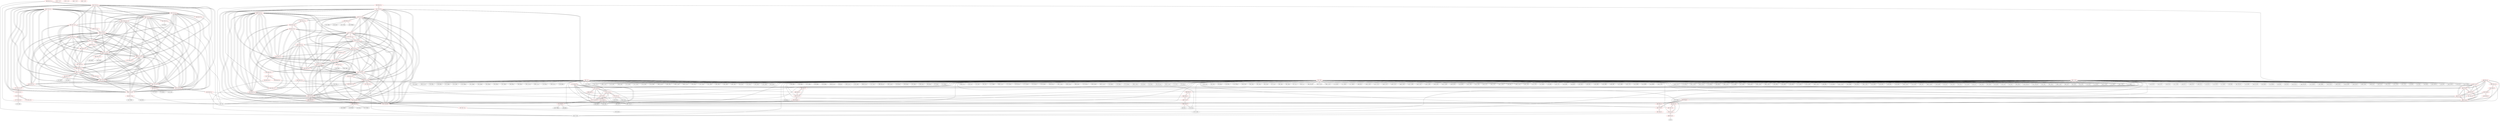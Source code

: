 graph {
	468 [label="(468) R35_T2" color=red]
	483 [label="(483) T15_T1"]
	484 [label="(484) T16_T1"]
	482 [label="(482) T14_T1"]
	485 [label="(485) T17_T1"]
	498 [label="(498) R35_T1"]
	499 [label="(499) R35_T2_T"]
	469 [label="(469) R36_T2" color=red]
	50 [label="(50) U302"]
	474 [label="(474) T18_T2"]
	470 [label="(470) R37_T2" color=red]
	192 [label="(192) U702"]
	226 [label="(226) R708"]
	475 [label="(475) T19_T2"]
	471 [label="(471) R38_T2" color=red]
	66 [label="(66) C307"]
	50 [label="(50) U302"]
	88 [label="(88) FB301"]
	476 [label="(476) T20_T2"]
	472 [label="(472) R39_T2" color=red]
	258 [label="(258) J801"]
	292 [label="(292) TH801"]
	477 [label="(477) T21_T2"]
	473 [label="(473) R40_T2" color=red]
	475 [label="(475) T19_T2"]
	476 [label="(476) T20_T2"]
	477 [label="(477) T21_T2"]
	467 [label="(467) T22_T1"]
	474 [label="(474) T18_T2"]
	474 [label="(474) T18_T2" color=red]
	475 [label="(475) T19_T2"]
	476 [label="(476) T20_T2"]
	477 [label="(477) T21_T2"]
	467 [label="(467) T22_T1"]
	473 [label="(473) R40_T2"]
	469 [label="(469) R36_T2"]
	475 [label="(475) T19_T2" color=red]
	476 [label="(476) T20_T2"]
	477 [label="(477) T21_T2"]
	467 [label="(467) T22_T1"]
	474 [label="(474) T18_T2"]
	473 [label="(473) R40_T2"]
	470 [label="(470) R37_T2"]
	476 [label="(476) T20_T2" color=red]
	475 [label="(475) T19_T2"]
	477 [label="(477) T21_T2"]
	467 [label="(467) T22_T1"]
	474 [label="(474) T18_T2"]
	473 [label="(473) R40_T2"]
	471 [label="(471) R38_T2"]
	477 [label="(477) T21_T2" color=red]
	475 [label="(475) T19_T2"]
	476 [label="(476) T20_T2"]
	467 [label="(467) T22_T1"]
	474 [label="(474) T18_T2"]
	473 [label="(473) R40_T2"]
	472 [label="(472) R39_T2"]
	478 [label="(478) T10_T1" color=red]
	486 [label="(486) R23_T1"]
	487 [label="(487) R27_T1"]
	494 [label="(494) R31_T1"]
	479 [label="(479) T11_T1" color=red]
	491 [label="(491) R24_T1"]
	495 [label="(495) R32_T1"]
	488 [label="(488) R28_T1"]
	480 [label="(480) T12_T1" color=red]
	496 [label="(496) R33_T1"]
	489 [label="(489) R29_T1"]
	490 [label="(490) R25_T1"]
	481 [label="(481) T13_T1" color=red]
	493 [label="(493) R30_T1"]
	497 [label="(497) R34_T1"]
	492 [label="(492) R26_T1"]
	482 [label="(482) T14_T1" color=red]
	483 [label="(483) T15_T1"]
	484 [label="(484) T16_T1"]
	485 [label="(485) T17_T1"]
	468 [label="(468) R35_T2"]
	498 [label="(498) R35_T1"]
	494 [label="(494) R31_T1"]
	483 [label="(483) T15_T1" color=red]
	484 [label="(484) T16_T1"]
	482 [label="(482) T14_T1"]
	485 [label="(485) T17_T1"]
	468 [label="(468) R35_T2"]
	498 [label="(498) R35_T1"]
	495 [label="(495) R32_T1"]
	484 [label="(484) T16_T1" color=red]
	483 [label="(483) T15_T1"]
	482 [label="(482) T14_T1"]
	485 [label="(485) T17_T1"]
	468 [label="(468) R35_T2"]
	498 [label="(498) R35_T1"]
	496 [label="(496) R33_T1"]
	485 [label="(485) T17_T1" color=red]
	483 [label="(483) T15_T1"]
	484 [label="(484) T16_T1"]
	482 [label="(482) T14_T1"]
	468 [label="(468) R35_T2"]
	498 [label="(498) R35_T1"]
	497 [label="(497) R34_T1"]
	486 [label="(486) R23_T1" color=red]
	4 [label="(4) F4"]
	478 [label="(478) T10_T1"]
	487 [label="(487) R27_T1" color=red]
	478 [label="(478) T10_T1"]
	494 [label="(494) R31_T1"]
	488 [label="(488) R28_T1" color=red]
	495 [label="(495) R32_T1"]
	479 [label="(479) T11_T1"]
	489 [label="(489) R29_T1" color=red]
	496 [label="(496) R33_T1"]
	480 [label="(480) T12_T1"]
	490 [label="(490) R25_T1" color=red]
	70 [label="(70) C314"]
	53 [label="(53) R310"]
	80 [label="(80) R311"]
	480 [label="(480) T12_T1"]
	491 [label="(491) R24_T1" color=red]
	40 [label="(40) U201"]
	50 [label="(50) U302"]
	479 [label="(479) T11_T1"]
	492 [label="(492) R26_T1" color=red]
	434 [label="(434) U1302"]
	481 [label="(481) T13_T1"]
	493 [label="(493) R30_T1" color=red]
	497 [label="(497) R34_T1"]
	481 [label="(481) T13_T1"]
	494 [label="(494) R31_T1" color=red]
	487 [label="(487) R27_T1"]
	478 [label="(478) T10_T1"]
	482 [label="(482) T14_T1"]
	495 [label="(495) R32_T1" color=red]
	483 [label="(483) T15_T1"]
	479 [label="(479) T11_T1"]
	488 [label="(488) R28_T1"]
	496 [label="(496) R33_T1" color=red]
	484 [label="(484) T16_T1"]
	480 [label="(480) T12_T1"]
	489 [label="(489) R29_T1"]
	497 [label="(497) R34_T1" color=red]
	485 [label="(485) T17_T1"]
	493 [label="(493) R30_T1"]
	481 [label="(481) T13_T1"]
	498 [label="(498) R35_T1" color=red]
	483 [label="(483) T15_T1"]
	484 [label="(484) T16_T1"]
	482 [label="(482) T14_T1"]
	485 [label="(485) T17_T1"]
	468 [label="(468) R35_T2"]
	499 [label="(499) R35_T2_T" color=red]
	468 [label="(468) R35_T2"]
	502 [label="(502) R80_P3"]
	467 [label="(467) T22_T1"]
	500 [label="(500) T80_P3" color=red]
	501 [label="(501) R81_P3"]
	503 [label="(503) R82_P3"]
	502 [label="(502) R80_P3"]
	501 [label="(501) R81_P3" color=red]
	165 [label="(165) D630"]
	158 [label="(158) J601"]
	500 [label="(500) T80_P3"]
	502 [label="(502) R80_P3" color=red]
	467 [label="(467) T22_T1"]
	499 [label="(499) R35_T2_T"]
	500 [label="(500) T80_P3"]
	503 [label="(503) R82_P3" color=red]
	40 [label="(40) U201"]
	500 [label="(500) T80_P3"]
	504 [label="(504) T22_T1_2" color=red]
	518 [label="(518) T13_T1_2"]
	511 [label="(511) T18_T2_2"]
	512 [label="(512) T19_T2_2"]
	517 [label="(517) T12_T1_2"]
	520 [label="(520) T15_T1_2"]
	519 [label="(519) T14_T1_2"]
	513 [label="(513) T20_T2_2"]
	514 [label="(514) T21_T2_2"]
	516 [label="(516) T11_T1_2"]
	515 [label="(515) T10_T1_2"]
	521 [label="(521) T16_T1_2"]
	522 [label="(522) T17_T1_2"]
	510 [label="(510) R40_T2_2"]
	539 [label="(539) R80_P3_2"]
	505 [label="(505) R35_T2_2"]
	505 [label="(505) R35_T2_2" color=red]
	520 [label="(520) T15_T1_2"]
	521 [label="(521) T16_T1_2"]
	519 [label="(519) T14_T1_2"]
	522 [label="(522) T17_T1_2"]
	535 [label="(535) R35_T1_2"]
	539 [label="(539) R80_P3_2"]
	504 [label="(504) T22_T1_2"]
	506 [label="(506) R36_T2_2" color=red]
	40 [label="(40) U201"]
	29 [label="(29) X202"]
	39 [label="(39) C204"]
	511 [label="(511) T18_T2_2"]
	507 [label="(507) R37_T2_2" color=red]
	376 [label="(376) R1005"]
	370 [label="(370) U1003"]
	512 [label="(512) T19_T2_2"]
	508 [label="(508) R38_T2_2" color=red]
	317 [label="(317) R915"]
	320 [label="(320) JP906"]
	318 [label="(318) R916"]
	513 [label="(513) T20_T2_2"]
	509 [label="(509) R39_T2_2" color=red]
	40 [label="(40) U201"]
	514 [label="(514) T21_T2_2"]
	510 [label="(510) R40_T2_2" color=red]
	512 [label="(512) T19_T2_2"]
	513 [label="(513) T20_T2_2"]
	514 [label="(514) T21_T2_2"]
	504 [label="(504) T22_T1_2"]
	511 [label="(511) T18_T2_2"]
	526 [label="(526) R29_T1_2"]
	525 [label="(525) R28_T1_2"]
	530 [label="(530) R30_T1_2"]
	524 [label="(524) R27_T1_2"]
	535 [label="(535) R35_T1_2"]
	511 [label="(511) T18_T2_2" color=red]
	518 [label="(518) T13_T1_2"]
	512 [label="(512) T19_T2_2"]
	517 [label="(517) T12_T1_2"]
	520 [label="(520) T15_T1_2"]
	519 [label="(519) T14_T1_2"]
	513 [label="(513) T20_T2_2"]
	514 [label="(514) T21_T2_2"]
	516 [label="(516) T11_T1_2"]
	515 [label="(515) T10_T1_2"]
	504 [label="(504) T22_T1_2"]
	521 [label="(521) T16_T1_2"]
	522 [label="(522) T17_T1_2"]
	510 [label="(510) R40_T2_2"]
	506 [label="(506) R36_T2_2"]
	512 [label="(512) T19_T2_2" color=red]
	518 [label="(518) T13_T1_2"]
	511 [label="(511) T18_T2_2"]
	517 [label="(517) T12_T1_2"]
	520 [label="(520) T15_T1_2"]
	519 [label="(519) T14_T1_2"]
	513 [label="(513) T20_T2_2"]
	514 [label="(514) T21_T2_2"]
	516 [label="(516) T11_T1_2"]
	515 [label="(515) T10_T1_2"]
	504 [label="(504) T22_T1_2"]
	521 [label="(521) T16_T1_2"]
	522 [label="(522) T17_T1_2"]
	510 [label="(510) R40_T2_2"]
	507 [label="(507) R37_T2_2"]
	513 [label="(513) T20_T2_2" color=red]
	518 [label="(518) T13_T1_2"]
	511 [label="(511) T18_T2_2"]
	512 [label="(512) T19_T2_2"]
	517 [label="(517) T12_T1_2"]
	520 [label="(520) T15_T1_2"]
	519 [label="(519) T14_T1_2"]
	514 [label="(514) T21_T2_2"]
	516 [label="(516) T11_T1_2"]
	515 [label="(515) T10_T1_2"]
	504 [label="(504) T22_T1_2"]
	521 [label="(521) T16_T1_2"]
	522 [label="(522) T17_T1_2"]
	510 [label="(510) R40_T2_2"]
	508 [label="(508) R38_T2_2"]
	514 [label="(514) T21_T2_2" color=red]
	518 [label="(518) T13_T1_2"]
	511 [label="(511) T18_T2_2"]
	512 [label="(512) T19_T2_2"]
	517 [label="(517) T12_T1_2"]
	520 [label="(520) T15_T1_2"]
	519 [label="(519) T14_T1_2"]
	513 [label="(513) T20_T2_2"]
	516 [label="(516) T11_T1_2"]
	515 [label="(515) T10_T1_2"]
	504 [label="(504) T22_T1_2"]
	521 [label="(521) T16_T1_2"]
	522 [label="(522) T17_T1_2"]
	510 [label="(510) R40_T2_2"]
	509 [label="(509) R39_T2_2"]
	515 [label="(515) T10_T1_2" color=red]
	518 [label="(518) T13_T1_2"]
	511 [label="(511) T18_T2_2"]
	512 [label="(512) T19_T2_2"]
	517 [label="(517) T12_T1_2"]
	520 [label="(520) T15_T1_2"]
	519 [label="(519) T14_T1_2"]
	513 [label="(513) T20_T2_2"]
	514 [label="(514) T21_T2_2"]
	516 [label="(516) T11_T1_2"]
	504 [label="(504) T22_T1_2"]
	521 [label="(521) T16_T1_2"]
	522 [label="(522) T17_T1_2"]
	523 [label="(523) R23_T1_2"]
	524 [label="(524) R27_T1_2"]
	531 [label="(531) R31_T1_2"]
	516 [label="(516) T11_T1_2" color=red]
	518 [label="(518) T13_T1_2"]
	511 [label="(511) T18_T2_2"]
	512 [label="(512) T19_T2_2"]
	517 [label="(517) T12_T1_2"]
	520 [label="(520) T15_T1_2"]
	519 [label="(519) T14_T1_2"]
	513 [label="(513) T20_T2_2"]
	514 [label="(514) T21_T2_2"]
	515 [label="(515) T10_T1_2"]
	504 [label="(504) T22_T1_2"]
	521 [label="(521) T16_T1_2"]
	522 [label="(522) T17_T1_2"]
	528 [label="(528) R24_T1_2"]
	532 [label="(532) R32_T1_2"]
	525 [label="(525) R28_T1_2"]
	517 [label="(517) T12_T1_2" color=red]
	518 [label="(518) T13_T1_2"]
	511 [label="(511) T18_T2_2"]
	512 [label="(512) T19_T2_2"]
	520 [label="(520) T15_T1_2"]
	519 [label="(519) T14_T1_2"]
	513 [label="(513) T20_T2_2"]
	514 [label="(514) T21_T2_2"]
	516 [label="(516) T11_T1_2"]
	515 [label="(515) T10_T1_2"]
	504 [label="(504) T22_T1_2"]
	521 [label="(521) T16_T1_2"]
	522 [label="(522) T17_T1_2"]
	533 [label="(533) R33_T1_2"]
	536 [label="(536) R29_T1_T_2"]
	527 [label="(527) R25_T1_2"]
	518 [label="(518) T13_T1_2" color=red]
	511 [label="(511) T18_T2_2"]
	512 [label="(512) T19_T2_2"]
	517 [label="(517) T12_T1_2"]
	520 [label="(520) T15_T1_2"]
	519 [label="(519) T14_T1_2"]
	513 [label="(513) T20_T2_2"]
	514 [label="(514) T21_T2_2"]
	516 [label="(516) T11_T1_2"]
	515 [label="(515) T10_T1_2"]
	504 [label="(504) T22_T1_2"]
	521 [label="(521) T16_T1_2"]
	522 [label="(522) T17_T1_2"]
	530 [label="(530) R30_T1_2"]
	534 [label="(534) R34_T1_2"]
	529 [label="(529) R26_T1_2"]
	519 [label="(519) T14_T1_2" color=red]
	518 [label="(518) T13_T1_2"]
	511 [label="(511) T18_T2_2"]
	512 [label="(512) T19_T2_2"]
	517 [label="(517) T12_T1_2"]
	520 [label="(520) T15_T1_2"]
	513 [label="(513) T20_T2_2"]
	514 [label="(514) T21_T2_2"]
	516 [label="(516) T11_T1_2"]
	515 [label="(515) T10_T1_2"]
	504 [label="(504) T22_T1_2"]
	521 [label="(521) T16_T1_2"]
	522 [label="(522) T17_T1_2"]
	505 [label="(505) R35_T2_2"]
	535 [label="(535) R35_T1_2"]
	531 [label="(531) R31_T1_2"]
	520 [label="(520) T15_T1_2" color=red]
	518 [label="(518) T13_T1_2"]
	511 [label="(511) T18_T2_2"]
	512 [label="(512) T19_T2_2"]
	517 [label="(517) T12_T1_2"]
	519 [label="(519) T14_T1_2"]
	513 [label="(513) T20_T2_2"]
	514 [label="(514) T21_T2_2"]
	516 [label="(516) T11_T1_2"]
	515 [label="(515) T10_T1_2"]
	504 [label="(504) T22_T1_2"]
	521 [label="(521) T16_T1_2"]
	522 [label="(522) T17_T1_2"]
	505 [label="(505) R35_T2_2"]
	535 [label="(535) R35_T1_2"]
	532 [label="(532) R32_T1_2"]
	521 [label="(521) T16_T1_2" color=red]
	518 [label="(518) T13_T1_2"]
	511 [label="(511) T18_T2_2"]
	512 [label="(512) T19_T2_2"]
	517 [label="(517) T12_T1_2"]
	520 [label="(520) T15_T1_2"]
	519 [label="(519) T14_T1_2"]
	513 [label="(513) T20_T2_2"]
	514 [label="(514) T21_T2_2"]
	516 [label="(516) T11_T1_2"]
	515 [label="(515) T10_T1_2"]
	504 [label="(504) T22_T1_2"]
	522 [label="(522) T17_T1_2"]
	505 [label="(505) R35_T2_2"]
	535 [label="(535) R35_T1_2"]
	533 [label="(533) R33_T1_2"]
	522 [label="(522) T17_T1_2" color=red]
	518 [label="(518) T13_T1_2"]
	511 [label="(511) T18_T2_2"]
	512 [label="(512) T19_T2_2"]
	517 [label="(517) T12_T1_2"]
	520 [label="(520) T15_T1_2"]
	519 [label="(519) T14_T1_2"]
	513 [label="(513) T20_T2_2"]
	514 [label="(514) T21_T2_2"]
	516 [label="(516) T11_T1_2"]
	515 [label="(515) T10_T1_2"]
	504 [label="(504) T22_T1_2"]
	521 [label="(521) T16_T1_2"]
	505 [label="(505) R35_T2_2"]
	535 [label="(535) R35_T1_2"]
	534 [label="(534) R34_T1_2"]
	523 [label="(523) R23_T1_2" color=red]
	40 [label="(40) U201"]
	160 [label="(160) D617"]
	158 [label="(158) J601"]
	515 [label="(515) T10_T1_2"]
	524 [label="(524) R27_T1_2" color=red]
	510 [label="(510) R40_T2_2"]
	526 [label="(526) R29_T1_2"]
	525 [label="(525) R28_T1_2"]
	530 [label="(530) R30_T1_2"]
	535 [label="(535) R35_T1_2"]
	515 [label="(515) T10_T1_2"]
	531 [label="(531) R31_T1_2"]
	525 [label="(525) R28_T1_2" color=red]
	510 [label="(510) R40_T2_2"]
	526 [label="(526) R29_T1_2"]
	530 [label="(530) R30_T1_2"]
	524 [label="(524) R27_T1_2"]
	535 [label="(535) R35_T1_2"]
	532 [label="(532) R32_T1_2"]
	516 [label="(516) T11_T1_2"]
	526 [label="(526) R29_T1_2" color=red]
	510 [label="(510) R40_T2_2"]
	525 [label="(525) R28_T1_2"]
	530 [label="(530) R30_T1_2"]
	524 [label="(524) R27_T1_2"]
	535 [label="(535) R35_T1_2"]
	536 [label="(536) R29_T1_T_2"]
	527 [label="(527) R25_T1_2" color=red]
	434 [label="(434) U1302"]
	517 [label="(517) T12_T1_2"]
	528 [label="(528) R24_T1_2" color=red]
	346 [label="(346) R904"]
	349 [label="(349) C908"]
	516 [label="(516) T11_T1_2"]
	529 [label="(529) R26_T1_2" color=red]
	322 [label="(322) C903"]
	324 [label="(324) FB903"]
	323 [label="(323) D906"]
	343 [label="(343) J902"]
	518 [label="(518) T13_T1_2"]
	530 [label="(530) R30_T1_2" color=red]
	510 [label="(510) R40_T2_2"]
	526 [label="(526) R29_T1_2"]
	525 [label="(525) R28_T1_2"]
	524 [label="(524) R27_T1_2"]
	535 [label="(535) R35_T1_2"]
	534 [label="(534) R34_T1_2"]
	518 [label="(518) T13_T1_2"]
	531 [label="(531) R31_T1_2" color=red]
	524 [label="(524) R27_T1_2"]
	515 [label="(515) T10_T1_2"]
	519 [label="(519) T14_T1_2"]
	532 [label="(532) R32_T1_2" color=red]
	520 [label="(520) T15_T1_2"]
	516 [label="(516) T11_T1_2"]
	525 [label="(525) R28_T1_2"]
	533 [label="(533) R33_T1_2" color=red]
	521 [label="(521) T16_T1_2"]
	517 [label="(517) T12_T1_2"]
	536 [label="(536) R29_T1_T_2"]
	534 [label="(534) R34_T1_2" color=red]
	522 [label="(522) T17_T1_2"]
	530 [label="(530) R30_T1_2"]
	518 [label="(518) T13_T1_2"]
	535 [label="(535) R35_T1_2" color=red]
	520 [label="(520) T15_T1_2"]
	521 [label="(521) T16_T1_2"]
	519 [label="(519) T14_T1_2"]
	522 [label="(522) T17_T1_2"]
	505 [label="(505) R35_T2_2"]
	510 [label="(510) R40_T2_2"]
	526 [label="(526) R29_T1_2"]
	525 [label="(525) R28_T1_2"]
	530 [label="(530) R30_T1_2"]
	524 [label="(524) R27_T1_2"]
	536 [label="(536) R29_T1_T_2" color=red]
	533 [label="(533) R33_T1_2"]
	517 [label="(517) T12_T1_2"]
	526 [label="(526) R29_T1_2"]
	537 [label="(537) T80_P3_2" color=red]
	538 [label="(538) R81_P3_2"]
	540 [label="(540) R82_P3_2"]
	539 [label="(539) R80_P3_2"]
	538 [label="(538) R81_P3_2" color=red]
	434 [label="(434) U1302"]
	537 [label="(537) T80_P3_2"]
	539 [label="(539) R80_P3_2" color=red]
	504 [label="(504) T22_T1_2"]
	505 [label="(505) R35_T2_2"]
	537 [label="(537) T80_P3_2"]
	540 [label="(540) R82_P3_2" color=red]
	457 [label="(457) U1301"]
	537 [label="(537) T80_P3_2"]
	541 [label="(541) T22_T1_3" color=red]
	555 [label="(555) T13_T1_3"]
	548 [label="(548) T18_T2_3"]
	549 [label="(549) T19_T2_3"]
	554 [label="(554) T12_T1_3"]
	557 [label="(557) T15_T1_3"]
	556 [label="(556) T14_T1_3"]
	550 [label="(550) T20_T2_3"]
	551 [label="(551) T21_T2_3"]
	553 [label="(553) T11_T1_3"]
	552 [label="(552) T10_T1_3"]
	558 [label="(558) T16_T1_3"]
	559 [label="(559) T17_T1_3"]
	547 [label="(547) R40_T2_3"]
	576 [label="(576) R80_P3_3"]
	573 [label="(573) R35_T2_T_3"]
	542 [label="(542) R35_T2_3" color=red]
	557 [label="(557) T15_T1_3"]
	558 [label="(558) T16_T1_3"]
	556 [label="(556) T14_T1_3"]
	559 [label="(559) T17_T1_3"]
	572 [label="(572) R35_T1_3"]
	573 [label="(573) R35_T2_T_3"]
	543 [label="(543) R36_T2_3" color=red]
	55 [label="(55) R302"]
	50 [label="(50) U302"]
	548 [label="(548) T18_T2_3"]
	544 [label="(544) R37_T2_3" color=red]
	145 [label="(145) TR501"]
	148 [label="(148) J502"]
	549 [label="(549) T19_T2_3"]
	545 [label="(545) R38_T2_3" color=red]
	51 [label="(51) J301"]
	50 [label="(50) U302"]
	53 [label="(53) R310"]
	550 [label="(550) T20_T2_3"]
	546 [label="(546) R39_T2_3" color=red]
	12 [label="(12) FB201"]
	40 [label="(40) U201"]
	36 [label="(36) C208"]
	17 [label="(17) C213"]
	551 [label="(551) T21_T2_3"]
	547 [label="(547) R40_T2_3" color=red]
	549 [label="(549) T19_T2_3"]
	550 [label="(550) T20_T2_3"]
	551 [label="(551) T21_T2_3"]
	541 [label="(541) T22_T1_3"]
	548 [label="(548) T18_T2_3"]
	563 [label="(563) R29_T1_3"]
	562 [label="(562) R28_T1_3"]
	567 [label="(567) R30_T1_3"]
	561 [label="(561) R27_T1_3"]
	572 [label="(572) R35_T1_3"]
	548 [label="(548) T18_T2_3" color=red]
	555 [label="(555) T13_T1_3"]
	549 [label="(549) T19_T2_3"]
	554 [label="(554) T12_T1_3"]
	557 [label="(557) T15_T1_3"]
	556 [label="(556) T14_T1_3"]
	550 [label="(550) T20_T2_3"]
	551 [label="(551) T21_T2_3"]
	553 [label="(553) T11_T1_3"]
	552 [label="(552) T10_T1_3"]
	541 [label="(541) T22_T1_3"]
	558 [label="(558) T16_T1_3"]
	559 [label="(559) T17_T1_3"]
	547 [label="(547) R40_T2_3"]
	543 [label="(543) R36_T2_3"]
	549 [label="(549) T19_T2_3" color=red]
	555 [label="(555) T13_T1_3"]
	548 [label="(548) T18_T2_3"]
	554 [label="(554) T12_T1_3"]
	557 [label="(557) T15_T1_3"]
	556 [label="(556) T14_T1_3"]
	550 [label="(550) T20_T2_3"]
	551 [label="(551) T21_T2_3"]
	553 [label="(553) T11_T1_3"]
	552 [label="(552) T10_T1_3"]
	541 [label="(541) T22_T1_3"]
	558 [label="(558) T16_T1_3"]
	559 [label="(559) T17_T1_3"]
	547 [label="(547) R40_T2_3"]
	544 [label="(544) R37_T2_3"]
	550 [label="(550) T20_T2_3" color=red]
	555 [label="(555) T13_T1_3"]
	548 [label="(548) T18_T2_3"]
	549 [label="(549) T19_T2_3"]
	554 [label="(554) T12_T1_3"]
	557 [label="(557) T15_T1_3"]
	556 [label="(556) T14_T1_3"]
	551 [label="(551) T21_T2_3"]
	553 [label="(553) T11_T1_3"]
	552 [label="(552) T10_T1_3"]
	541 [label="(541) T22_T1_3"]
	558 [label="(558) T16_T1_3"]
	559 [label="(559) T17_T1_3"]
	547 [label="(547) R40_T2_3"]
	545 [label="(545) R38_T2_3"]
	551 [label="(551) T21_T2_3" color=red]
	555 [label="(555) T13_T1_3"]
	548 [label="(548) T18_T2_3"]
	549 [label="(549) T19_T2_3"]
	554 [label="(554) T12_T1_3"]
	557 [label="(557) T15_T1_3"]
	556 [label="(556) T14_T1_3"]
	550 [label="(550) T20_T2_3"]
	553 [label="(553) T11_T1_3"]
	552 [label="(552) T10_T1_3"]
	541 [label="(541) T22_T1_3"]
	558 [label="(558) T16_T1_3"]
	559 [label="(559) T17_T1_3"]
	547 [label="(547) R40_T2_3"]
	546 [label="(546) R39_T2_3"]
	552 [label="(552) T10_T1_3" color=red]
	555 [label="(555) T13_T1_3"]
	548 [label="(548) T18_T2_3"]
	549 [label="(549) T19_T2_3"]
	554 [label="(554) T12_T1_3"]
	557 [label="(557) T15_T1_3"]
	556 [label="(556) T14_T1_3"]
	550 [label="(550) T20_T2_3"]
	551 [label="(551) T21_T2_3"]
	553 [label="(553) T11_T1_3"]
	541 [label="(541) T22_T1_3"]
	558 [label="(558) T16_T1_3"]
	559 [label="(559) T17_T1_3"]
	560 [label="(560) R23_T1_3"]
	561 [label="(561) R27_T1_3"]
	568 [label="(568) R31_T1_3"]
	553 [label="(553) T11_T1_3" color=red]
	555 [label="(555) T13_T1_3"]
	548 [label="(548) T18_T2_3"]
	549 [label="(549) T19_T2_3"]
	554 [label="(554) T12_T1_3"]
	557 [label="(557) T15_T1_3"]
	556 [label="(556) T14_T1_3"]
	550 [label="(550) T20_T2_3"]
	551 [label="(551) T21_T2_3"]
	552 [label="(552) T10_T1_3"]
	541 [label="(541) T22_T1_3"]
	558 [label="(558) T16_T1_3"]
	559 [label="(559) T17_T1_3"]
	565 [label="(565) R24_T1_3"]
	569 [label="(569) R32_T1_3"]
	562 [label="(562) R28_T1_3"]
	554 [label="(554) T12_T1_3" color=red]
	555 [label="(555) T13_T1_3"]
	548 [label="(548) T18_T2_3"]
	549 [label="(549) T19_T2_3"]
	557 [label="(557) T15_T1_3"]
	556 [label="(556) T14_T1_3"]
	550 [label="(550) T20_T2_3"]
	551 [label="(551) T21_T2_3"]
	553 [label="(553) T11_T1_3"]
	552 [label="(552) T10_T1_3"]
	541 [label="(541) T22_T1_3"]
	558 [label="(558) T16_T1_3"]
	559 [label="(559) T17_T1_3"]
	570 [label="(570) R33_T1_3"]
	563 [label="(563) R29_T1_3"]
	564 [label="(564) R25_T1_3"]
	555 [label="(555) T13_T1_3" color=red]
	548 [label="(548) T18_T2_3"]
	549 [label="(549) T19_T2_3"]
	554 [label="(554) T12_T1_3"]
	557 [label="(557) T15_T1_3"]
	556 [label="(556) T14_T1_3"]
	550 [label="(550) T20_T2_3"]
	551 [label="(551) T21_T2_3"]
	553 [label="(553) T11_T1_3"]
	552 [label="(552) T10_T1_3"]
	541 [label="(541) T22_T1_3"]
	558 [label="(558) T16_T1_3"]
	559 [label="(559) T17_T1_3"]
	567 [label="(567) R30_T1_3"]
	571 [label="(571) R34_T1_3"]
	566 [label="(566) R26_T1_3"]
	556 [label="(556) T14_T1_3" color=red]
	555 [label="(555) T13_T1_3"]
	548 [label="(548) T18_T2_3"]
	549 [label="(549) T19_T2_3"]
	554 [label="(554) T12_T1_3"]
	557 [label="(557) T15_T1_3"]
	550 [label="(550) T20_T2_3"]
	551 [label="(551) T21_T2_3"]
	553 [label="(553) T11_T1_3"]
	552 [label="(552) T10_T1_3"]
	541 [label="(541) T22_T1_3"]
	558 [label="(558) T16_T1_3"]
	559 [label="(559) T17_T1_3"]
	542 [label="(542) R35_T2_3"]
	572 [label="(572) R35_T1_3"]
	568 [label="(568) R31_T1_3"]
	557 [label="(557) T15_T1_3" color=red]
	555 [label="(555) T13_T1_3"]
	548 [label="(548) T18_T2_3"]
	549 [label="(549) T19_T2_3"]
	554 [label="(554) T12_T1_3"]
	556 [label="(556) T14_T1_3"]
	550 [label="(550) T20_T2_3"]
	551 [label="(551) T21_T2_3"]
	553 [label="(553) T11_T1_3"]
	552 [label="(552) T10_T1_3"]
	541 [label="(541) T22_T1_3"]
	558 [label="(558) T16_T1_3"]
	559 [label="(559) T17_T1_3"]
	542 [label="(542) R35_T2_3"]
	572 [label="(572) R35_T1_3"]
	569 [label="(569) R32_T1_3"]
	558 [label="(558) T16_T1_3" color=red]
	555 [label="(555) T13_T1_3"]
	548 [label="(548) T18_T2_3"]
	549 [label="(549) T19_T2_3"]
	554 [label="(554) T12_T1_3"]
	557 [label="(557) T15_T1_3"]
	556 [label="(556) T14_T1_3"]
	550 [label="(550) T20_T2_3"]
	551 [label="(551) T21_T2_3"]
	553 [label="(553) T11_T1_3"]
	552 [label="(552) T10_T1_3"]
	541 [label="(541) T22_T1_3"]
	559 [label="(559) T17_T1_3"]
	542 [label="(542) R35_T2_3"]
	572 [label="(572) R35_T1_3"]
	570 [label="(570) R33_T1_3"]
	559 [label="(559) T17_T1_3" color=red]
	555 [label="(555) T13_T1_3"]
	548 [label="(548) T18_T2_3"]
	549 [label="(549) T19_T2_3"]
	554 [label="(554) T12_T1_3"]
	557 [label="(557) T15_T1_3"]
	556 [label="(556) T14_T1_3"]
	550 [label="(550) T20_T2_3"]
	551 [label="(551) T21_T2_3"]
	553 [label="(553) T11_T1_3"]
	552 [label="(552) T10_T1_3"]
	541 [label="(541) T22_T1_3"]
	558 [label="(558) T16_T1_3"]
	542 [label="(542) R35_T2_3"]
	572 [label="(572) R35_T1_3"]
	571 [label="(571) R34_T1_3"]
	560 [label="(560) R23_T1_3" color=red]
	434 [label="(434) U1302"]
	40 [label="(40) U201"]
	552 [label="(552) T10_T1_3"]
	561 [label="(561) R27_T1_3" color=red]
	547 [label="(547) R40_T2_3"]
	563 [label="(563) R29_T1_3"]
	562 [label="(562) R28_T1_3"]
	567 [label="(567) R30_T1_3"]
	572 [label="(572) R35_T1_3"]
	552 [label="(552) T10_T1_3"]
	568 [label="(568) R31_T1_3"]
	562 [label="(562) R28_T1_3" color=red]
	547 [label="(547) R40_T2_3"]
	563 [label="(563) R29_T1_3"]
	567 [label="(567) R30_T1_3"]
	561 [label="(561) R27_T1_3"]
	572 [label="(572) R35_T1_3"]
	569 [label="(569) R32_T1_3"]
	553 [label="(553) T11_T1_3"]
	563 [label="(563) R29_T1_3" color=red]
	547 [label="(547) R40_T2_3"]
	562 [label="(562) R28_T1_3"]
	567 [label="(567) R30_T1_3"]
	561 [label="(561) R27_T1_3"]
	572 [label="(572) R35_T1_3"]
	570 [label="(570) R33_T1_3"]
	554 [label="(554) T12_T1_3"]
	564 [label="(564) R25_T1_3" color=red]
	152 [label="(152) R602"]
	156 [label="(156) J603"]
	554 [label="(554) T12_T1_3"]
	565 [label="(565) R24_T1_3" color=red]
	303 [label="(303) C905"]
	304 [label="(304) R901"]
	553 [label="(553) T11_T1_3"]
	566 [label="(566) R26_T1_3" color=red]
	40 [label="(40) U201"]
	555 [label="(555) T13_T1_3"]
	567 [label="(567) R30_T1_3" color=red]
	547 [label="(547) R40_T2_3"]
	563 [label="(563) R29_T1_3"]
	562 [label="(562) R28_T1_3"]
	561 [label="(561) R27_T1_3"]
	572 [label="(572) R35_T1_3"]
	571 [label="(571) R34_T1_3"]
	555 [label="(555) T13_T1_3"]
	568 [label="(568) R31_T1_3" color=red]
	561 [label="(561) R27_T1_3"]
	552 [label="(552) T10_T1_3"]
	556 [label="(556) T14_T1_3"]
	569 [label="(569) R32_T1_3" color=red]
	557 [label="(557) T15_T1_3"]
	553 [label="(553) T11_T1_3"]
	562 [label="(562) R28_T1_3"]
	570 [label="(570) R33_T1_3" color=red]
	558 [label="(558) T16_T1_3"]
	554 [label="(554) T12_T1_3"]
	563 [label="(563) R29_T1_3"]
	571 [label="(571) R34_T1_3" color=red]
	559 [label="(559) T17_T1_3"]
	567 [label="(567) R30_T1_3"]
	555 [label="(555) T13_T1_3"]
	572 [label="(572) R35_T1_3" color=red]
	557 [label="(557) T15_T1_3"]
	558 [label="(558) T16_T1_3"]
	556 [label="(556) T14_T1_3"]
	559 [label="(559) T17_T1_3"]
	542 [label="(542) R35_T2_3"]
	547 [label="(547) R40_T2_3"]
	563 [label="(563) R29_T1_3"]
	562 [label="(562) R28_T1_3"]
	567 [label="(567) R30_T1_3"]
	561 [label="(561) R27_T1_3"]
	573 [label="(573) R35_T2_T_3" color=red]
	542 [label="(542) R35_T2_3"]
	576 [label="(576) R80_P3_3"]
	541 [label="(541) T22_T1_3"]
	574 [label="(574) T80_P3_3" color=red]
	575 [label="(575) R81_P3_3"]
	577 [label="(577) R82_P3_3"]
	576 [label="(576) R80_P3_3"]
	575 [label="(575) R81_P3_3" color=red]
	40 [label="(40) U201"]
	574 [label="(574) T80_P3_3"]
	576 [label="(576) R80_P3_3" color=red]
	541 [label="(541) T22_T1_3"]
	573 [label="(573) R35_T2_T_3"]
	574 [label="(574) T80_P3_3"]
	577 [label="(577) R82_P3_3" color=red]
	13 [label="(13) C206"]
	574 [label="(574) T80_P3_3"]
	578 [label="(578) +1.5V" color=red]
	579 [label="(579) +1.2V" color=red]
	580 [label="(580) +5V" color=red]
	396 [label="(396) D1106"]
	231 [label="(231) D807"]
	260 [label="(260) U801"]
	406 [label="(406) C1106"]
	384 [label="(384) U1101"]
	250 [label="(250) C801"]
	150 [label="(150) TH603"]
	101 [label="(101) U403"]
	241 [label="(241) D808"]
	242 [label="(242) D806"]
	243 [label="(243) D804"]
	244 [label="(244) D802"]
	251 [label="(251) C805"]
	247 [label="(247) D805"]
	248 [label="(248) D801"]
	249 [label="(249) D803"]
	391 [label="(391) D1104"]
	263 [label="(263) C802"]
	264 [label="(264) C806"]
	266 [label="(266) U802"]
	386 [label="(386) L1101"]
	93 [label="(93) C402"]
	113 [label="(113) C401"]
	118 [label="(118) R401"]
	400 [label="(400) U1102"]
	103 [label="(103) C405"]
	102 [label="(102) C409"]
	92 [label="(92) U401"]
	395 [label="(395) R1101"]
	272 [label="(272) U803"]
	140 [label="(140) C501"]
	100 [label="(100) R406"]
	389 [label="(389) C1102"]
	255 [label="(255) K802"]
	399 [label="(399) D1103"]
	254 [label="(254) K801"]
	270 [label="(270) C807"]
	256 [label="(256) K803"]
	269 [label="(269) C803"]
	275 [label="(275) C804"]
	257 [label="(257) K804"]
	137 [label="(137) U501"]
	278 [label="(278) U804"]
	276 [label="(276) C808"]
	473 [label="(473) R40_T2"]
	489 [label="(489) R29_T1"]
	488 [label="(488) R28_T1"]
	493 [label="(493) R30_T1"]
	487 [label="(487) R27_T1"]
	498 [label="(498) R35_T1"]
	581 [label="(581) +3.3V" color=red]
	174 [label="(174) D611"]
	455 [label="(455) U1303"]
	172 [label="(172) D607"]
	381 [label="(381) U1001"]
	171 [label="(171) D605"]
	452 [label="(452) R1311"]
	443 [label="(443) C1317"]
	449 [label="(449) FB1302"]
	175 [label="(175) D614"]
	451 [label="(451) C1318"]
	441 [label="(441) C1315"]
	170 [label="(170) D603"]
	169 [label="(169) D602"]
	440 [label="(440) C1314"]
	173 [label="(173) D609"]
	372 [label="(372) R1003"]
	167 [label="(167) D632"]
	436 [label="(436) J1303"]
	380 [label="(380) C1002"]
	369 [label="(369) U1002"]
	184 [label="(184) D604"]
	149 [label="(149) TH601"]
	165 [label="(165) D630"]
	182 [label="(182) D626"]
	183 [label="(183) D629"]
	376 [label="(376) R1005"]
	177 [label="(177) D615"]
	379 [label="(379) C1003"]
	446 [label="(446) C1302"]
	168 [label="(168) D601"]
	176 [label="(176) D618"]
	442 [label="(442) C1316"]
	185 [label="(185) D606"]
	361 [label="(361) R1011"]
	458 [label="(458) R1301"]
	164 [label="(164) D627"]
	454 [label="(454) R1309"]
	453 [label="(453) R1310"]
	370 [label="(370) U1003"]
	382 [label="(382) C1001"]
	160 [label="(160) D617"]
	360 [label="(360) Q1001"]
	161 [label="(161) D619"]
	162 [label="(162) D621"]
	457 [label="(457) U1301"]
	166 [label="(166) D631"]
	163 [label="(163) D624"]
	40 [label="(40) U201"]
	463 [label="(463) C1301"]
	119 [label="(119) U402"]
	46 [label="(46) C201"]
	198 [label="(198) R718"]
	203 [label="(203) R719"]
	202 [label="(202) D703"]
	207 [label="(207) D704"]
	462 [label="(462) U1305"]
	197 [label="(197) D702"]
	126 [label="(126) C406"]
	25 [label="(25) C227"]
	23 [label="(23) C223"]
	22 [label="(22) C221"]
	21 [label="(21) C218"]
	20 [label="(20) C217"]
	24 [label="(24) C224"]
	35 [label="(35) C230"]
	32 [label="(32) R202"]
	31 [label="(31) R201"]
	19 [label="(19) C205"]
	18 [label="(18) C214"]
	14 [label="(14) C231"]
	28 [label="(28) R206"]
	433 [label="(433) FB1301"]
	430 [label="(430) R1304"]
	218 [label="(218) R722"]
	217 [label="(217) D706"]
	223 [label="(223) R723"]
	222 [label="(222) D707"]
	228 [label="(228) R724"]
	227 [label="(227) D708"]
	434 [label="(434) U1302"]
	193 [label="(193) R717"]
	45 [label="(45) U202"]
	208 [label="(208) R720"]
	190 [label="(190) D701"]
	213 [label="(213) R721"]
	212 [label="(212) D705"]
	400 [label="(400) U1102"]
	57 [label="(57) D302"]
	56 [label="(56) R306"]
	410 [label="(410) TP1101"]
	397 [label="(397) FB1101"]
	411 [label="(411) TP1102"]
	142 [label="(142) R502"]
	50 [label="(50) U302"]
	51 [label="(51) J301"]
	54 [label="(54) U301"]
	402 [label="(402) D1108"]
	90 [label="(90) FB303"]
	60 [label="(60) U303"]
	91 [label="(91) FB304"]
	390 [label="(390) C1103"]
	69 [label="(69) C312"]
	63 [label="(63) C302"]
	62 [label="(62) C301"]
	84 [label="(84) R301"]
	83 [label="(83) R316"]
	72 [label="(72) C313"]
	582 [label="(582) +1.0V" color=red]
	583 [label="(583) +1.8V" color=red]
	584 [label="(584) GND" color=red]
	184 [label="(184) D604"]
	185 [label="(185) D606"]
	54 [label="(54) U301"]
	148 [label="(148) J502"]
	139 [label="(139) C502"]
	58 [label="(58) C303"]
	169 [label="(169) D602"]
	59 [label="(59) R309"]
	140 [label="(140) C501"]
	143 [label="(143) R501"]
	141 [label="(141) FB502"]
	146 [label="(146) C503"]
	60 [label="(60) U303"]
	137 [label="(137) U501"]
	50 [label="(50) U302"]
	64 [label="(64) C304"]
	63 [label="(63) C302"]
	62 [label="(62) C301"]
	167 [label="(167) D632"]
	166 [label="(166) D631"]
	65 [label="(65) C305"]
	182 [label="(182) D626"]
	168 [label="(168) D601"]
	441 [label="(441) C1315"]
	68 [label="(68) C309"]
	67 [label="(67) C310"]
	66 [label="(66) C307"]
	48 [label="(48) C306"]
	174 [label="(174) D611"]
	49 [label="(49) C308"]
	173 [label="(173) D609"]
	172 [label="(172) D607"]
	171 [label="(171) D605"]
	170 [label="(170) D603"]
	87 [label="(87) C317"]
	86 [label="(86) C311"]
	183 [label="(183) D629"]
	175 [label="(175) D614"]
	463 [label="(463) C1301"]
	462 [label="(462) U1305"]
	464 [label="(464) FB1303"]
	461 [label="(461) C1319"]
	460 [label="(460) C1310"]
	272 [label="(272) U803"]
	274 [label="(274) D812"]
	271 [label="(271) R812"]
	251 [label="(251) C805"]
	277 [label="(277) R813"]
	276 [label="(276) C808"]
	275 [label="(275) C804"]
	278 [label="(278) U804"]
	268 [label="(268) D811"]
	269 [label="(269) C803"]
	270 [label="(270) C807"]
	451 [label="(451) C1318"]
	456 [label="(456) C1305"]
	455 [label="(455) U1303"]
	431 [label="(431) C1311"]
	434 [label="(434) U1302"]
	440 [label="(440) C1314"]
	439 [label="(439) C1313"]
	438 [label="(438) C1312"]
	448 [label="(448) C1303"]
	447 [label="(447) C1308"]
	445 [label="(445) C1307"]
	444 [label="(444) C1306"]
	443 [label="(443) C1317"]
	442 [label="(442) C1316"]
	446 [label="(446) C1302"]
	436 [label="(436) J1303"]
	457 [label="(457) U1301"]
	459 [label="(459) J1302"]
	432 [label="(432) C1309"]
	429 [label="(429) R1303"]
	252 [label="(252) R810"]
	220 [label="(220) C706"]
	210 [label="(210) C704"]
	225 [label="(225) C707"]
	191 [label="(191) U701"]
	192 [label="(192) U702"]
	230 [label="(230) C708"]
	215 [label="(215) C705"]
	158 [label="(158) J601"]
	157 [label="(157) J604"]
	165 [label="(165) D630"]
	164 [label="(164) D627"]
	163 [label="(163) D624"]
	162 [label="(162) D621"]
	161 [label="(161) D619"]
	160 [label="(160) D617"]
	155 [label="(155) J602"]
	177 [label="(177) D615"]
	176 [label="(176) D618"]
	195 [label="(195) C701"]
	240 [label="(240) Q801"]
	250 [label="(250) C801"]
	246 [label="(246) J805"]
	262 [label="(262) D810"]
	263 [label="(263) C802"]
	264 [label="(264) C806"]
	265 [label="(265) R811"]
	266 [label="(266) U802"]
	260 [label="(260) U801"]
	284 [label="(284) Q805"]
	285 [label="(285) Q806"]
	286 [label="(286) Q807"]
	287 [label="(287) Q808"]
	200 [label="(200) C702"]
	232 [label="(232) D809"]
	233 [label="(233) R808"]
	234 [label="(234) R805"]
	205 [label="(205) C703"]
	239 [label="(239) Q802"]
	238 [label="(238) Q803"]
	237 [label="(237) Q804"]
	236 [label="(236) R806"]
	235 [label="(235) R804"]
	394 [label="(394) D1105"]
	400 [label="(400) U1102"]
	99 [label="(99) J402"]
	393 [label="(393) D1107"]
	128 [label="(128) C408"]
	101 [label="(101) U403"]
	92 [label="(92) U401"]
	93 [label="(93) C402"]
	388 [label="(388) D1102"]
	126 [label="(126) C406"]
	127 [label="(127) C407"]
	398 [label="(398) FB1102"]
	407 [label="(407) J1102"]
	102 [label="(102) C409"]
	103 [label="(103) C405"]
	116 [label="(116) R410"]
	106 [label="(106) D404"]
	107 [label="(107) J403"]
	109 [label="(109) C410"]
	96 [label="(96) D402"]
	97 [label="(97) D403"]
	396 [label="(396) D1106"]
	112 [label="(112) R402"]
	409 [label="(409) J1101"]
	113 [label="(113) C401"]
	24 [label="(24) C224"]
	25 [label="(25) C227"]
	26 [label="(26) C210"]
	14 [label="(14) C231"]
	390 [label="(390) C1103"]
	23 [label="(23) C223"]
	40 [label="(40) U201"]
	21 [label="(21) C218"]
	15 [label="(15) C203"]
	18 [label="(18) C214"]
	29 [label="(29) X202"]
	30 [label="(30) C207"]
	35 [label="(35) C230"]
	19 [label="(19) C205"]
	20 [label="(20) C217"]
	22 [label="(22) C221"]
	389 [label="(389) C1102"]
	119 [label="(119) U402"]
	117 [label="(117) R409"]
	384 [label="(384) U1101"]
	385 [label="(385) C1101"]
	37 [label="(37) SW201"]
	39 [label="(39) C204"]
	378 [label="(378) R1014"]
	377 [label="(377) R1004"]
	379 [label="(379) C1003"]
	375 [label="(375) R1007"]
	374 [label="(374) R1006"]
	363 [label="(363) R1015"]
	365 [label="(365) C1004"]
	366 [label="(366) D1001"]
	370 [label="(370) U1003"]
	369 [label="(369) U1002"]
	368 [label="(368) J1001"]
	373 [label="(373) R1001"]
	383 [label="(383) R1009"]
	406 [label="(406) C1106"]
	405 [label="(405) C1105"]
	382 [label="(382) C1001"]
	381 [label="(381) U1001"]
	380 [label="(380) C1002"]
	134 [label="(134) R408"]
	411 [label="(411) TP1102"]
	410 [label="(410) TP1101"]
	135 [label="(135) R403"]
	371 [label="(371) R1002"]
	364 [label="(364) C1005"]
	69 [label="(69) C312"]
	42 [label="(42) D203"]
	46 [label="(46) C201"]
	41 [label="(41) D202"]
	45 [label="(45) U202"]
	401 [label="(401) BT1101"]
	403 [label="(403) C1104"]
	70 [label="(70) C314"]
	71 [label="(71) C315"]
	72 [label="(72) C313"]
	73 [label="(73) C316"]
	481 [label="(481) T13_T1"]
	474 [label="(474) T18_T2"]
	475 [label="(475) T19_T2"]
	480 [label="(480) T12_T1"]
	483 [label="(483) T15_T1"]
	482 [label="(482) T14_T1"]
	476 [label="(476) T20_T2"]
	477 [label="(477) T21_T2"]
	479 [label="(479) T11_T1"]
	478 [label="(478) T10_T1"]
	467 [label="(467) T22_T1"]
	484 [label="(484) T16_T1"]
	485 [label="(485) T17_T1"]
	468 -- 483
	468 -- 484
	468 -- 482
	468 -- 485
	468 -- 498
	468 -- 499
	469 -- 50
	469 -- 474
	470 -- 192
	470 -- 226
	470 -- 475
	471 -- 66
	471 -- 50
	471 -- 88
	471 -- 476
	472 -- 258
	472 -- 292
	472 -- 477
	473 -- 475
	473 -- 476
	473 -- 477
	473 -- 467
	473 -- 474
	474 -- 475
	474 -- 476
	474 -- 477
	474 -- 467
	474 -- 473
	474 -- 469
	475 -- 476
	475 -- 477
	475 -- 467
	475 -- 474
	475 -- 473
	475 -- 470
	476 -- 475
	476 -- 477
	476 -- 467
	476 -- 474
	476 -- 473
	476 -- 471
	477 -- 475
	477 -- 476
	477 -- 467
	477 -- 474
	477 -- 473
	477 -- 472
	478 -- 486
	478 -- 487
	478 -- 494
	479 -- 491
	479 -- 495
	479 -- 488
	480 -- 496
	480 -- 489
	480 -- 490
	481 -- 493
	481 -- 497
	481 -- 492
	482 -- 483
	482 -- 484
	482 -- 485
	482 -- 468
	482 -- 498
	482 -- 494
	483 -- 484
	483 -- 482
	483 -- 485
	483 -- 468
	483 -- 498
	483 -- 495
	484 -- 483
	484 -- 482
	484 -- 485
	484 -- 468
	484 -- 498
	484 -- 496
	485 -- 483
	485 -- 484
	485 -- 482
	485 -- 468
	485 -- 498
	485 -- 497
	486 -- 4
	486 -- 478
	487 -- 478
	487 -- 494
	488 -- 495
	488 -- 479
	489 -- 496
	489 -- 480
	490 -- 70
	490 -- 53
	490 -- 80
	490 -- 480
	491 -- 40
	491 -- 50
	491 -- 479
	492 -- 434
	492 -- 481
	493 -- 497
	493 -- 481
	494 -- 487
	494 -- 478
	494 -- 482
	495 -- 483
	495 -- 479
	495 -- 488
	496 -- 484
	496 -- 480
	496 -- 489
	497 -- 485
	497 -- 493
	497 -- 481
	498 -- 483
	498 -- 484
	498 -- 482
	498 -- 485
	498 -- 468
	499 -- 468
	499 -- 502
	499 -- 467
	500 -- 501
	500 -- 503
	500 -- 502
	501 -- 165
	501 -- 158
	501 -- 500
	502 -- 467
	502 -- 499
	502 -- 500
	503 -- 40
	503 -- 500
	504 -- 518
	504 -- 511
	504 -- 512
	504 -- 517
	504 -- 520
	504 -- 519
	504 -- 513
	504 -- 514
	504 -- 516
	504 -- 515
	504 -- 521
	504 -- 522
	504 -- 510
	504 -- 539
	504 -- 505
	505 -- 520
	505 -- 521
	505 -- 519
	505 -- 522
	505 -- 535
	505 -- 539
	505 -- 504
	506 -- 40
	506 -- 29
	506 -- 39
	506 -- 511
	507 -- 376
	507 -- 370
	507 -- 512
	508 -- 317
	508 -- 320
	508 -- 318
	508 -- 513
	509 -- 40
	509 -- 514
	510 -- 512
	510 -- 513
	510 -- 514
	510 -- 504
	510 -- 511
	510 -- 526
	510 -- 525
	510 -- 530
	510 -- 524
	510 -- 535
	511 -- 518
	511 -- 512
	511 -- 517
	511 -- 520
	511 -- 519
	511 -- 513
	511 -- 514
	511 -- 516
	511 -- 515
	511 -- 504
	511 -- 521
	511 -- 522
	511 -- 510
	511 -- 506
	512 -- 518
	512 -- 511
	512 -- 517
	512 -- 520
	512 -- 519
	512 -- 513
	512 -- 514
	512 -- 516
	512 -- 515
	512 -- 504
	512 -- 521
	512 -- 522
	512 -- 510
	512 -- 507
	513 -- 518
	513 -- 511
	513 -- 512
	513 -- 517
	513 -- 520
	513 -- 519
	513 -- 514
	513 -- 516
	513 -- 515
	513 -- 504
	513 -- 521
	513 -- 522
	513 -- 510
	513 -- 508
	514 -- 518
	514 -- 511
	514 -- 512
	514 -- 517
	514 -- 520
	514 -- 519
	514 -- 513
	514 -- 516
	514 -- 515
	514 -- 504
	514 -- 521
	514 -- 522
	514 -- 510
	514 -- 509
	515 -- 518
	515 -- 511
	515 -- 512
	515 -- 517
	515 -- 520
	515 -- 519
	515 -- 513
	515 -- 514
	515 -- 516
	515 -- 504
	515 -- 521
	515 -- 522
	515 -- 523
	515 -- 524
	515 -- 531
	516 -- 518
	516 -- 511
	516 -- 512
	516 -- 517
	516 -- 520
	516 -- 519
	516 -- 513
	516 -- 514
	516 -- 515
	516 -- 504
	516 -- 521
	516 -- 522
	516 -- 528
	516 -- 532
	516 -- 525
	517 -- 518
	517 -- 511
	517 -- 512
	517 -- 520
	517 -- 519
	517 -- 513
	517 -- 514
	517 -- 516
	517 -- 515
	517 -- 504
	517 -- 521
	517 -- 522
	517 -- 533
	517 -- 536
	517 -- 527
	518 -- 511
	518 -- 512
	518 -- 517
	518 -- 520
	518 -- 519
	518 -- 513
	518 -- 514
	518 -- 516
	518 -- 515
	518 -- 504
	518 -- 521
	518 -- 522
	518 -- 530
	518 -- 534
	518 -- 529
	519 -- 518
	519 -- 511
	519 -- 512
	519 -- 517
	519 -- 520
	519 -- 513
	519 -- 514
	519 -- 516
	519 -- 515
	519 -- 504
	519 -- 521
	519 -- 522
	519 -- 505
	519 -- 535
	519 -- 531
	520 -- 518
	520 -- 511
	520 -- 512
	520 -- 517
	520 -- 519
	520 -- 513
	520 -- 514
	520 -- 516
	520 -- 515
	520 -- 504
	520 -- 521
	520 -- 522
	520 -- 505
	520 -- 535
	520 -- 532
	521 -- 518
	521 -- 511
	521 -- 512
	521 -- 517
	521 -- 520
	521 -- 519
	521 -- 513
	521 -- 514
	521 -- 516
	521 -- 515
	521 -- 504
	521 -- 522
	521 -- 505
	521 -- 535
	521 -- 533
	522 -- 518
	522 -- 511
	522 -- 512
	522 -- 517
	522 -- 520
	522 -- 519
	522 -- 513
	522 -- 514
	522 -- 516
	522 -- 515
	522 -- 504
	522 -- 521
	522 -- 505
	522 -- 535
	522 -- 534
	523 -- 40
	523 -- 160
	523 -- 158
	523 -- 515
	524 -- 510
	524 -- 526
	524 -- 525
	524 -- 530
	524 -- 535
	524 -- 515
	524 -- 531
	525 -- 510
	525 -- 526
	525 -- 530
	525 -- 524
	525 -- 535
	525 -- 532
	525 -- 516
	526 -- 510
	526 -- 525
	526 -- 530
	526 -- 524
	526 -- 535
	526 -- 536
	527 -- 434
	527 -- 517
	528 -- 346
	528 -- 349
	528 -- 516
	529 -- 322
	529 -- 324
	529 -- 323
	529 -- 343
	529 -- 518
	530 -- 510
	530 -- 526
	530 -- 525
	530 -- 524
	530 -- 535
	530 -- 534
	530 -- 518
	531 -- 524
	531 -- 515
	531 -- 519
	532 -- 520
	532 -- 516
	532 -- 525
	533 -- 521
	533 -- 517
	533 -- 536
	534 -- 522
	534 -- 530
	534 -- 518
	535 -- 520
	535 -- 521
	535 -- 519
	535 -- 522
	535 -- 505
	535 -- 510
	535 -- 526
	535 -- 525
	535 -- 530
	535 -- 524
	536 -- 533
	536 -- 517
	536 -- 526
	537 -- 538
	537 -- 540
	537 -- 539
	538 -- 434
	538 -- 537
	539 -- 504
	539 -- 505
	539 -- 537
	540 -- 457
	540 -- 537
	541 -- 555
	541 -- 548
	541 -- 549
	541 -- 554
	541 -- 557
	541 -- 556
	541 -- 550
	541 -- 551
	541 -- 553
	541 -- 552
	541 -- 558
	541 -- 559
	541 -- 547
	541 -- 576
	541 -- 573
	542 -- 557
	542 -- 558
	542 -- 556
	542 -- 559
	542 -- 572
	542 -- 573
	543 -- 55
	543 -- 50
	543 -- 548
	544 -- 145
	544 -- 148
	544 -- 549
	545 -- 51
	545 -- 50
	545 -- 53
	545 -- 550
	546 -- 12
	546 -- 40
	546 -- 36
	546 -- 17
	546 -- 551
	547 -- 549
	547 -- 550
	547 -- 551
	547 -- 541
	547 -- 548
	547 -- 563
	547 -- 562
	547 -- 567
	547 -- 561
	547 -- 572
	548 -- 555
	548 -- 549
	548 -- 554
	548 -- 557
	548 -- 556
	548 -- 550
	548 -- 551
	548 -- 553
	548 -- 552
	548 -- 541
	548 -- 558
	548 -- 559
	548 -- 547
	548 -- 543
	549 -- 555
	549 -- 548
	549 -- 554
	549 -- 557
	549 -- 556
	549 -- 550
	549 -- 551
	549 -- 553
	549 -- 552
	549 -- 541
	549 -- 558
	549 -- 559
	549 -- 547
	549 -- 544
	550 -- 555
	550 -- 548
	550 -- 549
	550 -- 554
	550 -- 557
	550 -- 556
	550 -- 551
	550 -- 553
	550 -- 552
	550 -- 541
	550 -- 558
	550 -- 559
	550 -- 547
	550 -- 545
	551 -- 555
	551 -- 548
	551 -- 549
	551 -- 554
	551 -- 557
	551 -- 556
	551 -- 550
	551 -- 553
	551 -- 552
	551 -- 541
	551 -- 558
	551 -- 559
	551 -- 547
	551 -- 546
	552 -- 555
	552 -- 548
	552 -- 549
	552 -- 554
	552 -- 557
	552 -- 556
	552 -- 550
	552 -- 551
	552 -- 553
	552 -- 541
	552 -- 558
	552 -- 559
	552 -- 560
	552 -- 561
	552 -- 568
	553 -- 555
	553 -- 548
	553 -- 549
	553 -- 554
	553 -- 557
	553 -- 556
	553 -- 550
	553 -- 551
	553 -- 552
	553 -- 541
	553 -- 558
	553 -- 559
	553 -- 565
	553 -- 569
	553 -- 562
	554 -- 555
	554 -- 548
	554 -- 549
	554 -- 557
	554 -- 556
	554 -- 550
	554 -- 551
	554 -- 553
	554 -- 552
	554 -- 541
	554 -- 558
	554 -- 559
	554 -- 570
	554 -- 563
	554 -- 564
	555 -- 548
	555 -- 549
	555 -- 554
	555 -- 557
	555 -- 556
	555 -- 550
	555 -- 551
	555 -- 553
	555 -- 552
	555 -- 541
	555 -- 558
	555 -- 559
	555 -- 567
	555 -- 571
	555 -- 566
	556 -- 555
	556 -- 548
	556 -- 549
	556 -- 554
	556 -- 557
	556 -- 550
	556 -- 551
	556 -- 553
	556 -- 552
	556 -- 541
	556 -- 558
	556 -- 559
	556 -- 542
	556 -- 572
	556 -- 568
	557 -- 555
	557 -- 548
	557 -- 549
	557 -- 554
	557 -- 556
	557 -- 550
	557 -- 551
	557 -- 553
	557 -- 552
	557 -- 541
	557 -- 558
	557 -- 559
	557 -- 542
	557 -- 572
	557 -- 569
	558 -- 555
	558 -- 548
	558 -- 549
	558 -- 554
	558 -- 557
	558 -- 556
	558 -- 550
	558 -- 551
	558 -- 553
	558 -- 552
	558 -- 541
	558 -- 559
	558 -- 542
	558 -- 572
	558 -- 570
	559 -- 555
	559 -- 548
	559 -- 549
	559 -- 554
	559 -- 557
	559 -- 556
	559 -- 550
	559 -- 551
	559 -- 553
	559 -- 552
	559 -- 541
	559 -- 558
	559 -- 542
	559 -- 572
	559 -- 571
	560 -- 434
	560 -- 40
	560 -- 552
	561 -- 547
	561 -- 563
	561 -- 562
	561 -- 567
	561 -- 572
	561 -- 552
	561 -- 568
	562 -- 547
	562 -- 563
	562 -- 567
	562 -- 561
	562 -- 572
	562 -- 569
	562 -- 553
	563 -- 547
	563 -- 562
	563 -- 567
	563 -- 561
	563 -- 572
	563 -- 570
	563 -- 554
	564 -- 152
	564 -- 156
	564 -- 554
	565 -- 303
	565 -- 304
	565 -- 553
	566 -- 40
	566 -- 555
	567 -- 547
	567 -- 563
	567 -- 562
	567 -- 561
	567 -- 572
	567 -- 571
	567 -- 555
	568 -- 561
	568 -- 552
	568 -- 556
	569 -- 557
	569 -- 553
	569 -- 562
	570 -- 558
	570 -- 554
	570 -- 563
	571 -- 559
	571 -- 567
	571 -- 555
	572 -- 557
	572 -- 558
	572 -- 556
	572 -- 559
	572 -- 542
	572 -- 547
	572 -- 563
	572 -- 562
	572 -- 567
	572 -- 561
	573 -- 542
	573 -- 576
	573 -- 541
	574 -- 575
	574 -- 577
	574 -- 576
	575 -- 40
	575 -- 574
	576 -- 541
	576 -- 573
	576 -- 574
	577 -- 13
	577 -- 574
	580 -- 396
	580 -- 231
	580 -- 260
	580 -- 406
	580 -- 384
	580 -- 250
	580 -- 150
	580 -- 101
	580 -- 241
	580 -- 242
	580 -- 243
	580 -- 244
	580 -- 251
	580 -- 247
	580 -- 248
	580 -- 249
	580 -- 391
	580 -- 263
	580 -- 264
	580 -- 266
	580 -- 386
	580 -- 93
	580 -- 113
	580 -- 118
	580 -- 400
	580 -- 103
	580 -- 102
	580 -- 92
	580 -- 395
	580 -- 272
	580 -- 140
	580 -- 100
	580 -- 389
	580 -- 255
	580 -- 399
	580 -- 254
	580 -- 270
	580 -- 256
	580 -- 269
	580 -- 275
	580 -- 257
	580 -- 137
	580 -- 278
	580 -- 276
	580 -- 473
	580 -- 489
	580 -- 488
	580 -- 493
	580 -- 487
	580 -- 498
	581 -- 174
	581 -- 455
	581 -- 172
	581 -- 381
	581 -- 171
	581 -- 452
	581 -- 443
	581 -- 449
	581 -- 175
	581 -- 451
	581 -- 441
	581 -- 170
	581 -- 169
	581 -- 440
	581 -- 173
	581 -- 372
	581 -- 167
	581 -- 436
	581 -- 380
	581 -- 369
	581 -- 184
	581 -- 149
	581 -- 165
	581 -- 182
	581 -- 183
	581 -- 376
	581 -- 177
	581 -- 379
	581 -- 446
	581 -- 168
	581 -- 176
	581 -- 442
	581 -- 185
	581 -- 361
	581 -- 458
	581 -- 164
	581 -- 454
	581 -- 453
	581 -- 370
	581 -- 382
	581 -- 160
	581 -- 360
	581 -- 161
	581 -- 162
	581 -- 457
	581 -- 166
	581 -- 163
	581 -- 40
	581 -- 463
	581 -- 119
	581 -- 46
	581 -- 198
	581 -- 203
	581 -- 202
	581 -- 207
	581 -- 462
	581 -- 197
	581 -- 126
	581 -- 25
	581 -- 23
	581 -- 22
	581 -- 21
	581 -- 20
	581 -- 24
	581 -- 35
	581 -- 32
	581 -- 31
	581 -- 19
	581 -- 18
	581 -- 14
	581 -- 28
	581 -- 433
	581 -- 430
	581 -- 218
	581 -- 217
	581 -- 223
	581 -- 222
	581 -- 228
	581 -- 227
	581 -- 434
	581 -- 193
	581 -- 45
	581 -- 208
	581 -- 190
	581 -- 213
	581 -- 212
	581 -- 400
	581 -- 57
	581 -- 56
	581 -- 410
	581 -- 397
	581 -- 411
	581 -- 142
	581 -- 50
	581 -- 51
	581 -- 54
	581 -- 402
	581 -- 90
	581 -- 60
	581 -- 91
	581 -- 390
	581 -- 69
	581 -- 63
	581 -- 62
	581 -- 84
	581 -- 83
	581 -- 72
	584 -- 184
	584 -- 185
	584 -- 54
	584 -- 148
	584 -- 139
	584 -- 58
	584 -- 169
	584 -- 59
	584 -- 140
	584 -- 143
	584 -- 141
	584 -- 146
	584 -- 60
	584 -- 137
	584 -- 50
	584 -- 64
	584 -- 63
	584 -- 62
	584 -- 167
	584 -- 166
	584 -- 65
	584 -- 182
	584 -- 168
	584 -- 441
	584 -- 68
	584 -- 67
	584 -- 66
	584 -- 48
	584 -- 174
	584 -- 49
	584 -- 173
	584 -- 172
	584 -- 171
	584 -- 170
	584 -- 87
	584 -- 86
	584 -- 183
	584 -- 175
	584 -- 463
	584 -- 462
	584 -- 464
	584 -- 461
	584 -- 460
	584 -- 272
	584 -- 274
	584 -- 271
	584 -- 251
	584 -- 277
	584 -- 276
	584 -- 275
	584 -- 278
	584 -- 268
	584 -- 269
	584 -- 270
	584 -- 451
	584 -- 456
	584 -- 455
	584 -- 431
	584 -- 434
	584 -- 440
	584 -- 439
	584 -- 438
	584 -- 448
	584 -- 447
	584 -- 445
	584 -- 444
	584 -- 443
	584 -- 442
	584 -- 446
	584 -- 436
	584 -- 457
	584 -- 459
	584 -- 432
	584 -- 429
	584 -- 252
	584 -- 220
	584 -- 210
	584 -- 225
	584 -- 191
	584 -- 192
	584 -- 230
	584 -- 215
	584 -- 158
	584 -- 157
	584 -- 165
	584 -- 164
	584 -- 163
	584 -- 162
	584 -- 161
	584 -- 160
	584 -- 155
	584 -- 177
	584 -- 176
	584 -- 195
	584 -- 240
	584 -- 250
	584 -- 246
	584 -- 262
	584 -- 263
	584 -- 264
	584 -- 265
	584 -- 266
	584 -- 260
	584 -- 284
	584 -- 285
	584 -- 286
	584 -- 287
	584 -- 200
	584 -- 232
	584 -- 233
	584 -- 234
	584 -- 205
	584 -- 239
	584 -- 238
	584 -- 237
	584 -- 236
	584 -- 235
	584 -- 394
	584 -- 400
	584 -- 99
	584 -- 393
	584 -- 128
	584 -- 101
	584 -- 92
	584 -- 93
	584 -- 388
	584 -- 126
	584 -- 127
	584 -- 398
	584 -- 407
	584 -- 102
	584 -- 103
	584 -- 116
	584 -- 106
	584 -- 107
	584 -- 109
	584 -- 96
	584 -- 97
	584 -- 396
	584 -- 112
	584 -- 409
	584 -- 113
	584 -- 24
	584 -- 25
	584 -- 26
	584 -- 14
	584 -- 390
	584 -- 23
	584 -- 40
	584 -- 21
	584 -- 15
	584 -- 18
	584 -- 29
	584 -- 30
	584 -- 35
	584 -- 19
	584 -- 20
	584 -- 22
	584 -- 389
	584 -- 119
	584 -- 117
	584 -- 384
	584 -- 385
	584 -- 37
	584 -- 39
	584 -- 378
	584 -- 377
	584 -- 379
	584 -- 375
	584 -- 374
	584 -- 363
	584 -- 365
	584 -- 366
	584 -- 370
	584 -- 369
	584 -- 368
	584 -- 373
	584 -- 383
	584 -- 406
	584 -- 405
	584 -- 382
	584 -- 381
	584 -- 380
	584 -- 134
	584 -- 411
	584 -- 410
	584 -- 135
	584 -- 371
	584 -- 364
	584 -- 69
	584 -- 42
	584 -- 46
	584 -- 41
	584 -- 45
	584 -- 401
	584 -- 403
	584 -- 70
	584 -- 71
	584 -- 72
	584 -- 73
	584 -- 481
	584 -- 474
	584 -- 475
	584 -- 480
	584 -- 483
	584 -- 482
	584 -- 476
	584 -- 477
	584 -- 479
	584 -- 478
	584 -- 467
	584 -- 484
	584 -- 485
}